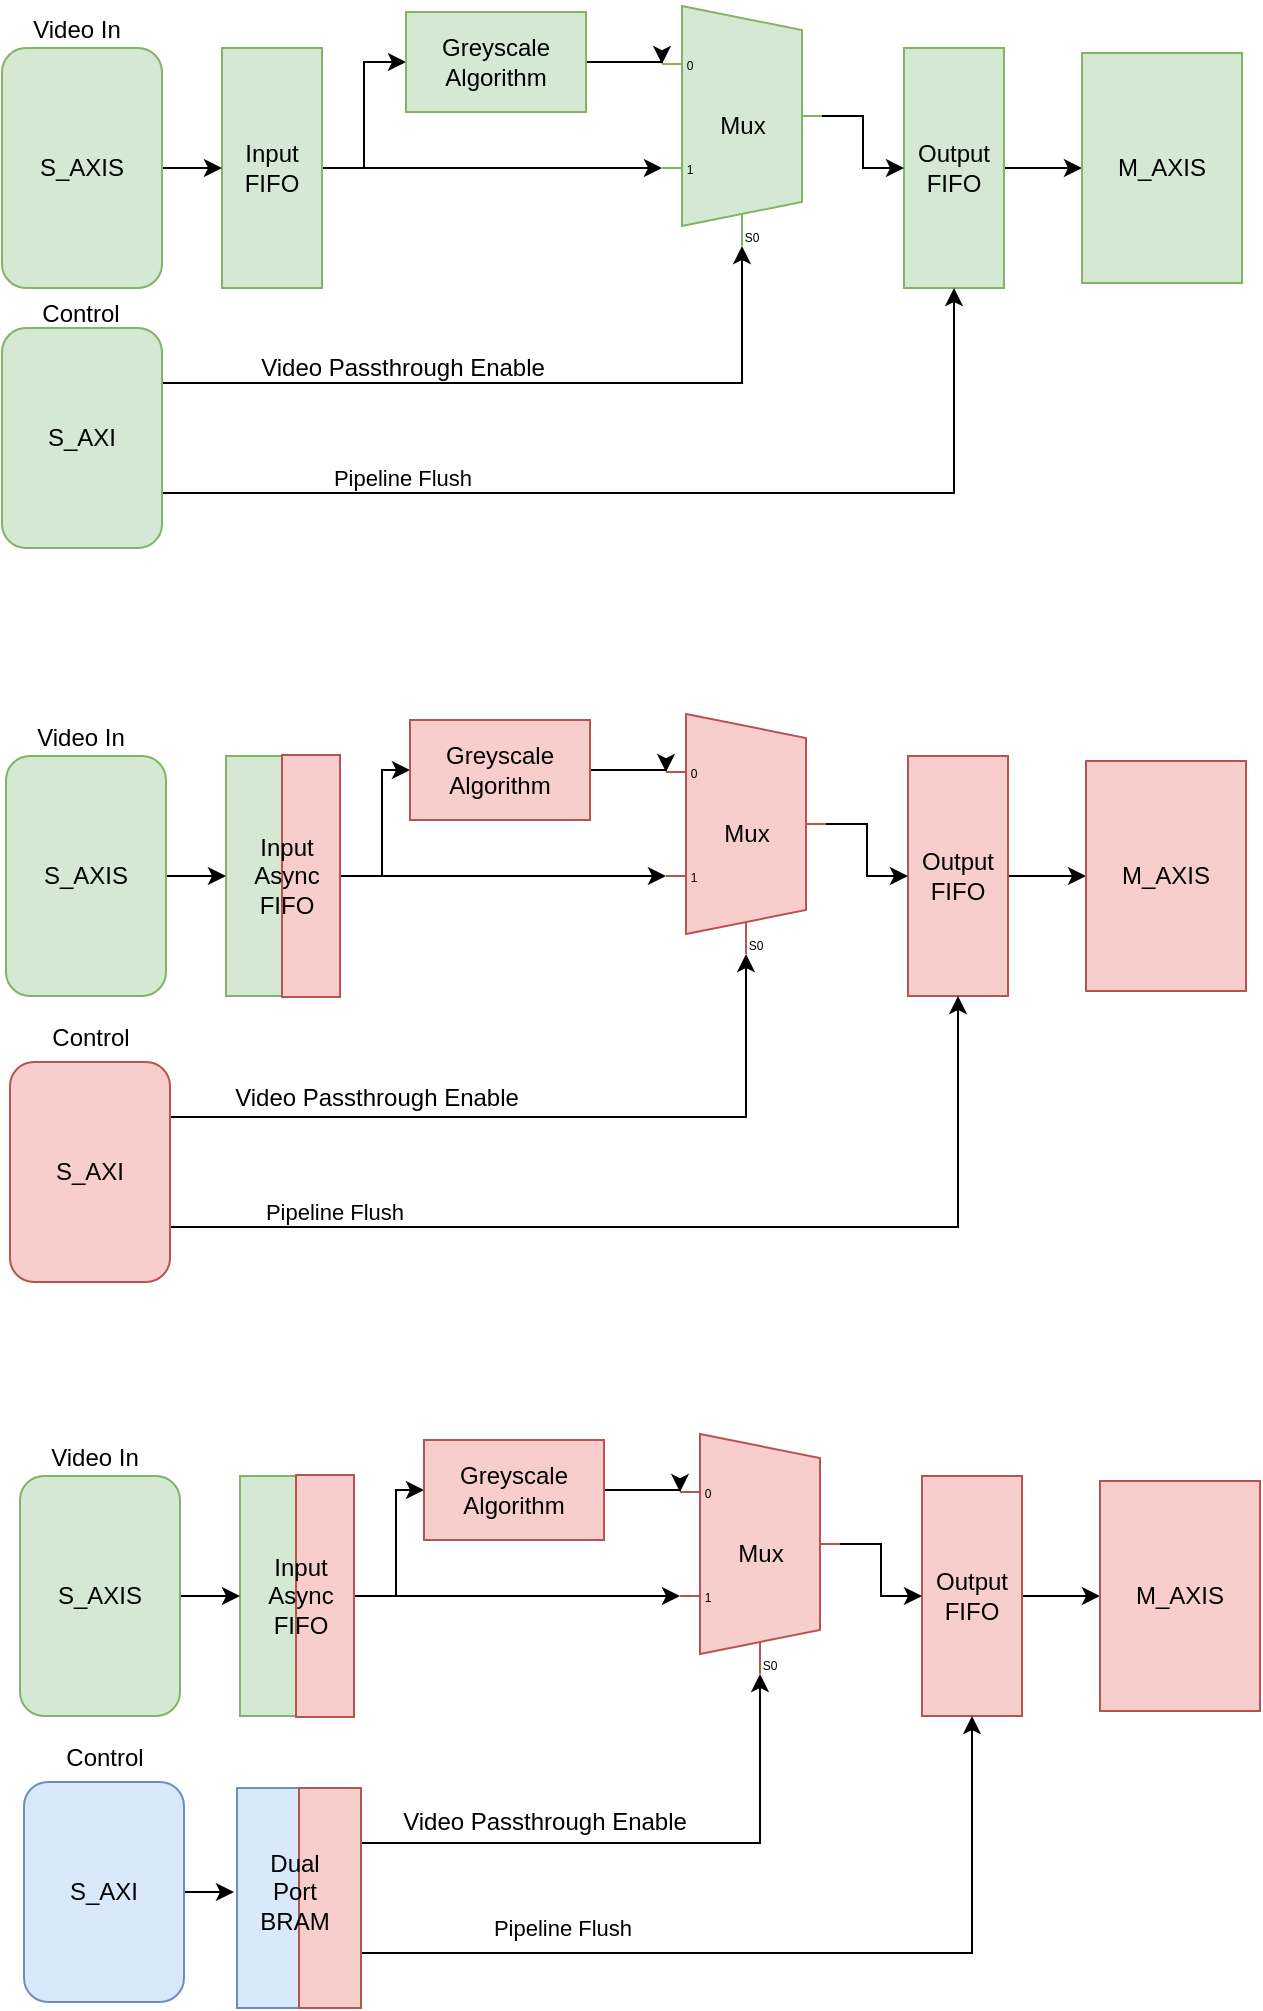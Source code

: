 <mxfile version="20.5.3" type="device"><diagram id="LRTU1MrscGngwz9bFhT7" name="Page-1"><mxGraphModel dx="1422" dy="771" grid="1" gridSize="10" guides="1" tooltips="1" connect="1" arrows="1" fold="1" page="1" pageScale="1" pageWidth="12000" pageHeight="12000" math="0" shadow="0"><root><mxCell id="0"/><mxCell id="1" parent="0"/><mxCell id="KKwn68iyr1ZlhQraoHKk-2" style="edgeStyle=orthogonalEdgeStyle;rounded=0;orthogonalLoop=1;jettySize=auto;html=1;exitX=1;exitY=0.5;exitDx=0;exitDy=0;entryX=0;entryY=0.65;entryDx=0;entryDy=3;entryPerimeter=0;" edge="1" parent="1" source="ok5oO7mIYJ8JzsnpuLAF-16" target="KKwn68iyr1ZlhQraoHKk-1"><mxGeometry relative="1" as="geometry"/></mxCell><mxCell id="KKwn68iyr1ZlhQraoHKk-3" style="edgeStyle=orthogonalEdgeStyle;rounded=0;orthogonalLoop=1;jettySize=auto;html=1;exitX=1;exitY=0.5;exitDx=0;exitDy=0;entryX=0;entryY=0.5;entryDx=0;entryDy=0;" edge="1" parent="1" source="ok5oO7mIYJ8JzsnpuLAF-16" target="ok5oO7mIYJ8JzsnpuLAF-20"><mxGeometry relative="1" as="geometry"/></mxCell><mxCell id="ok5oO7mIYJ8JzsnpuLAF-16" value="Input FIFO" style="rounded=0;whiteSpace=wrap;html=1;fillColor=#d5e8d4;strokeColor=#82b366;" parent="1" vertex="1"><mxGeometry x="390" y="330" width="50" height="120" as="geometry"/></mxCell><mxCell id="ok5oO7mIYJ8JzsnpuLAF-33" style="edgeStyle=orthogonalEdgeStyle;rounded=0;orthogonalLoop=1;jettySize=auto;html=1;exitX=1;exitY=0.5;exitDx=0;exitDy=0;entryX=0;entryY=0.5;entryDx=0;entryDy=0;" parent="1" source="ok5oO7mIYJ8JzsnpuLAF-17" target="ok5oO7mIYJ8JzsnpuLAF-16" edge="1"><mxGeometry relative="1" as="geometry"/></mxCell><mxCell id="ok5oO7mIYJ8JzsnpuLAF-17" value="S_AXIS" style="rounded=1;whiteSpace=wrap;html=1;fillColor=#d5e8d4;strokeColor=#82b366;" parent="1" vertex="1"><mxGeometry x="280" y="330" width="80" height="120" as="geometry"/></mxCell><mxCell id="KKwn68iyr1ZlhQraoHKk-7" value="" style="edgeStyle=orthogonalEdgeStyle;rounded=0;orthogonalLoop=1;jettySize=auto;html=1;" edge="1" parent="1" source="ok5oO7mIYJ8JzsnpuLAF-18" target="ok5oO7mIYJ8JzsnpuLAF-30"><mxGeometry relative="1" as="geometry"/></mxCell><mxCell id="ok5oO7mIYJ8JzsnpuLAF-18" value="Output FIFO" style="rounded=0;whiteSpace=wrap;html=1;fillColor=#d5e8d4;strokeColor=#82b366;" parent="1" vertex="1"><mxGeometry x="731" y="330" width="50" height="120" as="geometry"/></mxCell><mxCell id="KKwn68iyr1ZlhQraoHKk-14" style="edgeStyle=orthogonalEdgeStyle;rounded=0;orthogonalLoop=1;jettySize=auto;html=1;exitX=1;exitY=0.5;exitDx=0;exitDy=0;entryX=0;entryY=0.217;entryDx=0;entryDy=3;entryPerimeter=0;" edge="1" parent="1" source="ok5oO7mIYJ8JzsnpuLAF-20" target="KKwn68iyr1ZlhQraoHKk-1"><mxGeometry relative="1" as="geometry"/></mxCell><mxCell id="ok5oO7mIYJ8JzsnpuLAF-20" value="Greyscale&lt;br&gt;Algorithm" style="rounded=0;whiteSpace=wrap;html=1;fillColor=#d5e8d4;strokeColor=#82b366;" parent="1" vertex="1"><mxGeometry x="482" y="312" width="90" height="50" as="geometry"/></mxCell><mxCell id="KKwn68iyr1ZlhQraoHKk-10" style="edgeStyle=orthogonalEdgeStyle;rounded=0;orthogonalLoop=1;jettySize=auto;html=1;exitX=1;exitY=0.25;exitDx=0;exitDy=0;entryX=0.375;entryY=1;entryDx=10;entryDy=0;entryPerimeter=0;" edge="1" parent="1" source="ok5oO7mIYJ8JzsnpuLAF-25" target="KKwn68iyr1ZlhQraoHKk-1"><mxGeometry relative="1" as="geometry"/></mxCell><mxCell id="KKwn68iyr1ZlhQraoHKk-12" style="edgeStyle=orthogonalEdgeStyle;rounded=0;orthogonalLoop=1;jettySize=auto;html=1;exitX=1;exitY=0.75;exitDx=0;exitDy=0;entryX=0.5;entryY=1;entryDx=0;entryDy=0;" edge="1" parent="1" source="ok5oO7mIYJ8JzsnpuLAF-25" target="ok5oO7mIYJ8JzsnpuLAF-18"><mxGeometry relative="1" as="geometry"/></mxCell><mxCell id="KKwn68iyr1ZlhQraoHKk-13" value="Pipeline Flush" style="edgeLabel;html=1;align=center;verticalAlign=middle;resizable=0;points=[];" vertex="1" connectable="0" parent="KKwn68iyr1ZlhQraoHKk-12"><mxGeometry x="-0.75" y="6" relative="1" as="geometry"><mxPoint x="57" y="-2" as="offset"/></mxGeometry></mxCell><mxCell id="ok5oO7mIYJ8JzsnpuLAF-25" value="S_AXI" style="rounded=1;whiteSpace=wrap;html=1;fillColor=#d5e8d4;strokeColor=#82b366;" parent="1" vertex="1"><mxGeometry x="280" y="470" width="80" height="110" as="geometry"/></mxCell><mxCell id="ok5oO7mIYJ8JzsnpuLAF-30" value="M_AXIS" style="rounded=0;whiteSpace=wrap;html=1;fillColor=#d5e8d4;strokeColor=#82b366;" parent="1" vertex="1"><mxGeometry x="820" y="332.5" width="80" height="115" as="geometry"/></mxCell><mxCell id="KKwn68iyr1ZlhQraoHKk-6" style="edgeStyle=orthogonalEdgeStyle;rounded=0;orthogonalLoop=1;jettySize=auto;html=1;exitX=1;exitY=0.5;exitDx=0;exitDy=-5;exitPerimeter=0;entryX=0;entryY=0.5;entryDx=0;entryDy=0;" edge="1" parent="1" source="KKwn68iyr1ZlhQraoHKk-1" target="ok5oO7mIYJ8JzsnpuLAF-18"><mxGeometry relative="1" as="geometry"/></mxCell><mxCell id="KKwn68iyr1ZlhQraoHKk-1" value="Mux" style="shadow=0;dashed=0;align=center;html=1;strokeWidth=1;shape=mxgraph.electrical.abstract.mux2;fillColor=#d5e8d4;strokeColor=#82b366;" vertex="1" parent="1"><mxGeometry x="610" y="309" width="80" height="120" as="geometry"/></mxCell><mxCell id="KKwn68iyr1ZlhQraoHKk-8" value="Video In" style="text;html=1;align=center;verticalAlign=middle;resizable=0;points=[];autosize=1;strokeColor=none;fillColor=none;" vertex="1" parent="1"><mxGeometry x="282" y="306" width="70" height="30" as="geometry"/></mxCell><mxCell id="KKwn68iyr1ZlhQraoHKk-9" value="Control" style="text;html=1;align=center;verticalAlign=middle;resizable=0;points=[];autosize=1;strokeColor=none;fillColor=none;" vertex="1" parent="1"><mxGeometry x="289" y="448" width="60" height="30" as="geometry"/></mxCell><mxCell id="KKwn68iyr1ZlhQraoHKk-11" value="Video Passthrough Enable" style="text;html=1;align=center;verticalAlign=middle;resizable=0;points=[];autosize=1;strokeColor=none;fillColor=none;" vertex="1" parent="1"><mxGeometry x="395" y="475" width="170" height="30" as="geometry"/></mxCell><mxCell id="KKwn68iyr1ZlhQraoHKk-15" style="edgeStyle=orthogonalEdgeStyle;rounded=0;orthogonalLoop=1;jettySize=auto;html=1;exitX=1;exitY=0.5;exitDx=0;exitDy=0;entryX=0;entryY=0.65;entryDx=0;entryDy=3;entryPerimeter=0;" edge="1" parent="1" source="KKwn68iyr1ZlhQraoHKk-17" target="KKwn68iyr1ZlhQraoHKk-30"><mxGeometry relative="1" as="geometry"/></mxCell><mxCell id="KKwn68iyr1ZlhQraoHKk-16" style="edgeStyle=orthogonalEdgeStyle;rounded=0;orthogonalLoop=1;jettySize=auto;html=1;exitX=1;exitY=0.5;exitDx=0;exitDy=0;entryX=0;entryY=0.5;entryDx=0;entryDy=0;startArrow=none;" edge="1" parent="1" source="KKwn68iyr1ZlhQraoHKk-34" target="KKwn68iyr1ZlhQraoHKk-23"><mxGeometry relative="1" as="geometry"><Array as="points"><mxPoint x="470" y="691"/></Array></mxGeometry></mxCell><mxCell id="KKwn68iyr1ZlhQraoHKk-17" value="" style="rounded=0;whiteSpace=wrap;html=1;fillColor=#d5e8d4;strokeColor=#82b366;" vertex="1" parent="1"><mxGeometry x="392" y="684" width="28" height="120" as="geometry"/></mxCell><mxCell id="KKwn68iyr1ZlhQraoHKk-18" style="edgeStyle=orthogonalEdgeStyle;rounded=0;orthogonalLoop=1;jettySize=auto;html=1;exitX=1;exitY=0.5;exitDx=0;exitDy=0;entryX=0;entryY=0.5;entryDx=0;entryDy=0;" edge="1" parent="1" source="KKwn68iyr1ZlhQraoHKk-19" target="KKwn68iyr1ZlhQraoHKk-17"><mxGeometry relative="1" as="geometry"/></mxCell><mxCell id="KKwn68iyr1ZlhQraoHKk-19" value="S_AXIS" style="rounded=1;whiteSpace=wrap;html=1;fillColor=#d5e8d4;strokeColor=#82b366;" vertex="1" parent="1"><mxGeometry x="282" y="684" width="80" height="120" as="geometry"/></mxCell><mxCell id="KKwn68iyr1ZlhQraoHKk-20" value="" style="edgeStyle=orthogonalEdgeStyle;rounded=0;orthogonalLoop=1;jettySize=auto;html=1;" edge="1" parent="1" source="KKwn68iyr1ZlhQraoHKk-21" target="KKwn68iyr1ZlhQraoHKk-28"><mxGeometry relative="1" as="geometry"/></mxCell><mxCell id="KKwn68iyr1ZlhQraoHKk-21" value="Output FIFO" style="rounded=0;whiteSpace=wrap;html=1;fillColor=#f8cecc;strokeColor=#b85450;" vertex="1" parent="1"><mxGeometry x="733" y="684" width="50" height="120" as="geometry"/></mxCell><mxCell id="KKwn68iyr1ZlhQraoHKk-22" style="edgeStyle=orthogonalEdgeStyle;rounded=0;orthogonalLoop=1;jettySize=auto;html=1;exitX=1;exitY=0.5;exitDx=0;exitDy=0;entryX=0;entryY=0.217;entryDx=0;entryDy=3;entryPerimeter=0;" edge="1" parent="1" source="KKwn68iyr1ZlhQraoHKk-23" target="KKwn68iyr1ZlhQraoHKk-30"><mxGeometry relative="1" as="geometry"/></mxCell><mxCell id="KKwn68iyr1ZlhQraoHKk-23" value="Greyscale&lt;br&gt;Algorithm" style="rounded=0;whiteSpace=wrap;html=1;fillColor=#f8cecc;strokeColor=#b85450;" vertex="1" parent="1"><mxGeometry x="484" y="666" width="90" height="50" as="geometry"/></mxCell><mxCell id="KKwn68iyr1ZlhQraoHKk-24" style="edgeStyle=orthogonalEdgeStyle;rounded=0;orthogonalLoop=1;jettySize=auto;html=1;exitX=1;exitY=0.25;exitDx=0;exitDy=0;entryX=0.375;entryY=1;entryDx=10;entryDy=0;entryPerimeter=0;" edge="1" parent="1" source="KKwn68iyr1ZlhQraoHKk-27" target="KKwn68iyr1ZlhQraoHKk-30"><mxGeometry relative="1" as="geometry"/></mxCell><mxCell id="KKwn68iyr1ZlhQraoHKk-25" style="edgeStyle=orthogonalEdgeStyle;rounded=0;orthogonalLoop=1;jettySize=auto;html=1;exitX=1;exitY=0.75;exitDx=0;exitDy=0;entryX=0.5;entryY=1;entryDx=0;entryDy=0;" edge="1" parent="1" source="KKwn68iyr1ZlhQraoHKk-27" target="KKwn68iyr1ZlhQraoHKk-21"><mxGeometry relative="1" as="geometry"/></mxCell><mxCell id="KKwn68iyr1ZlhQraoHKk-26" value="Pipeline Flush" style="edgeLabel;html=1;align=center;verticalAlign=middle;resizable=0;points=[];" vertex="1" connectable="0" parent="KKwn68iyr1ZlhQraoHKk-25"><mxGeometry x="-0.75" y="6" relative="1" as="geometry"><mxPoint x="18" y="-2" as="offset"/></mxGeometry></mxCell><mxCell id="KKwn68iyr1ZlhQraoHKk-27" value="S_AXI" style="rounded=1;whiteSpace=wrap;html=1;fillColor=#f8cecc;strokeColor=#b85450;" vertex="1" parent="1"><mxGeometry x="284" y="837" width="80" height="110" as="geometry"/></mxCell><mxCell id="KKwn68iyr1ZlhQraoHKk-28" value="M_AXIS" style="rounded=0;whiteSpace=wrap;html=1;fillColor=#f8cecc;strokeColor=#b85450;" vertex="1" parent="1"><mxGeometry x="822" y="686.5" width="80" height="115" as="geometry"/></mxCell><mxCell id="KKwn68iyr1ZlhQraoHKk-29" style="edgeStyle=orthogonalEdgeStyle;rounded=0;orthogonalLoop=1;jettySize=auto;html=1;exitX=1;exitY=0.5;exitDx=0;exitDy=-5;exitPerimeter=0;entryX=0;entryY=0.5;entryDx=0;entryDy=0;" edge="1" parent="1" source="KKwn68iyr1ZlhQraoHKk-30" target="KKwn68iyr1ZlhQraoHKk-21"><mxGeometry relative="1" as="geometry"/></mxCell><mxCell id="KKwn68iyr1ZlhQraoHKk-30" value="Mux" style="shadow=0;dashed=0;align=center;html=1;strokeWidth=1;shape=mxgraph.electrical.abstract.mux2;fillColor=#f8cecc;strokeColor=#b85450;" vertex="1" parent="1"><mxGeometry x="612" y="663" width="80" height="120" as="geometry"/></mxCell><mxCell id="KKwn68iyr1ZlhQraoHKk-31" value="Video In" style="text;html=1;align=center;verticalAlign=middle;resizable=0;points=[];autosize=1;strokeColor=none;fillColor=none;" vertex="1" parent="1"><mxGeometry x="284" y="660" width="70" height="30" as="geometry"/></mxCell><mxCell id="KKwn68iyr1ZlhQraoHKk-32" value="Control" style="text;html=1;align=center;verticalAlign=middle;resizable=0;points=[];autosize=1;strokeColor=none;fillColor=none;" vertex="1" parent="1"><mxGeometry x="294" y="810" width="60" height="30" as="geometry"/></mxCell><mxCell id="KKwn68iyr1ZlhQraoHKk-33" value="Video Passthrough Enable" style="text;html=1;align=center;verticalAlign=middle;resizable=0;points=[];autosize=1;strokeColor=none;fillColor=none;" vertex="1" parent="1"><mxGeometry x="382" y="840" width="170" height="30" as="geometry"/></mxCell><mxCell id="KKwn68iyr1ZlhQraoHKk-34" value="" style="rounded=0;whiteSpace=wrap;html=1;fillColor=#f8cecc;strokeColor=#b85450;" vertex="1" parent="1"><mxGeometry x="420" y="683.5" width="29" height="121" as="geometry"/></mxCell><mxCell id="KKwn68iyr1ZlhQraoHKk-36" value="Input&lt;br&gt;Async&lt;br&gt;FIFO" style="text;html=1;align=center;verticalAlign=middle;resizable=0;points=[];autosize=1;strokeColor=none;fillColor=none;" vertex="1" parent="1"><mxGeometry x="392" y="714" width="60" height="60" as="geometry"/></mxCell><mxCell id="KKwn68iyr1ZlhQraoHKk-38" style="edgeStyle=orthogonalEdgeStyle;rounded=0;orthogonalLoop=1;jettySize=auto;html=1;exitX=1;exitY=0.5;exitDx=0;exitDy=0;entryX=0;entryY=0.65;entryDx=0;entryDy=3;entryPerimeter=0;" edge="1" parent="1" source="KKwn68iyr1ZlhQraoHKk-40" target="KKwn68iyr1ZlhQraoHKk-53"><mxGeometry relative="1" as="geometry"/></mxCell><mxCell id="KKwn68iyr1ZlhQraoHKk-39" style="edgeStyle=orthogonalEdgeStyle;rounded=0;orthogonalLoop=1;jettySize=auto;html=1;exitX=1;exitY=0.5;exitDx=0;exitDy=0;entryX=0;entryY=0.5;entryDx=0;entryDy=0;startArrow=none;" edge="1" parent="1" source="KKwn68iyr1ZlhQraoHKk-57" target="KKwn68iyr1ZlhQraoHKk-46"><mxGeometry relative="1" as="geometry"><Array as="points"><mxPoint x="477" y="1051"/></Array></mxGeometry></mxCell><mxCell id="KKwn68iyr1ZlhQraoHKk-40" value="" style="rounded=0;whiteSpace=wrap;html=1;fillColor=#d5e8d4;strokeColor=#82b366;" vertex="1" parent="1"><mxGeometry x="399" y="1044" width="28" height="120" as="geometry"/></mxCell><mxCell id="KKwn68iyr1ZlhQraoHKk-41" style="edgeStyle=orthogonalEdgeStyle;rounded=0;orthogonalLoop=1;jettySize=auto;html=1;exitX=1;exitY=0.5;exitDx=0;exitDy=0;entryX=0;entryY=0.5;entryDx=0;entryDy=0;" edge="1" parent="1" source="KKwn68iyr1ZlhQraoHKk-42" target="KKwn68iyr1ZlhQraoHKk-40"><mxGeometry relative="1" as="geometry"/></mxCell><mxCell id="KKwn68iyr1ZlhQraoHKk-42" value="S_AXIS" style="rounded=1;whiteSpace=wrap;html=1;fillColor=#d5e8d4;strokeColor=#82b366;" vertex="1" parent="1"><mxGeometry x="289" y="1044" width="80" height="120" as="geometry"/></mxCell><mxCell id="KKwn68iyr1ZlhQraoHKk-43" value="" style="edgeStyle=orthogonalEdgeStyle;rounded=0;orthogonalLoop=1;jettySize=auto;html=1;" edge="1" parent="1" source="KKwn68iyr1ZlhQraoHKk-44" target="KKwn68iyr1ZlhQraoHKk-51"><mxGeometry relative="1" as="geometry"/></mxCell><mxCell id="KKwn68iyr1ZlhQraoHKk-44" value="Output FIFO" style="rounded=0;whiteSpace=wrap;html=1;fillColor=#f8cecc;strokeColor=#b85450;" vertex="1" parent="1"><mxGeometry x="740" y="1044" width="50" height="120" as="geometry"/></mxCell><mxCell id="KKwn68iyr1ZlhQraoHKk-45" style="edgeStyle=orthogonalEdgeStyle;rounded=0;orthogonalLoop=1;jettySize=auto;html=1;exitX=1;exitY=0.5;exitDx=0;exitDy=0;entryX=0;entryY=0.217;entryDx=0;entryDy=3;entryPerimeter=0;" edge="1" parent="1" source="KKwn68iyr1ZlhQraoHKk-46" target="KKwn68iyr1ZlhQraoHKk-53"><mxGeometry relative="1" as="geometry"/></mxCell><mxCell id="KKwn68iyr1ZlhQraoHKk-46" value="Greyscale&lt;br&gt;Algorithm" style="rounded=0;whiteSpace=wrap;html=1;fillColor=#f8cecc;strokeColor=#b85450;" vertex="1" parent="1"><mxGeometry x="491" y="1026" width="90" height="50" as="geometry"/></mxCell><mxCell id="KKwn68iyr1ZlhQraoHKk-66" value="" style="edgeStyle=orthogonalEdgeStyle;rounded=0;orthogonalLoop=1;jettySize=auto;html=1;" edge="1" parent="1" source="KKwn68iyr1ZlhQraoHKk-50" target="KKwn68iyr1ZlhQraoHKk-62"><mxGeometry relative="1" as="geometry"/></mxCell><mxCell id="KKwn68iyr1ZlhQraoHKk-50" value="S_AXI" style="rounded=1;whiteSpace=wrap;html=1;fillColor=#dae8fc;strokeColor=#6c8ebf;" vertex="1" parent="1"><mxGeometry x="291" y="1197" width="80" height="110" as="geometry"/></mxCell><mxCell id="KKwn68iyr1ZlhQraoHKk-51" value="M_AXIS" style="rounded=0;whiteSpace=wrap;html=1;fillColor=#f8cecc;strokeColor=#b85450;" vertex="1" parent="1"><mxGeometry x="829" y="1046.5" width="80" height="115" as="geometry"/></mxCell><mxCell id="KKwn68iyr1ZlhQraoHKk-52" style="edgeStyle=orthogonalEdgeStyle;rounded=0;orthogonalLoop=1;jettySize=auto;html=1;exitX=1;exitY=0.5;exitDx=0;exitDy=-5;exitPerimeter=0;entryX=0;entryY=0.5;entryDx=0;entryDy=0;" edge="1" parent="1" source="KKwn68iyr1ZlhQraoHKk-53" target="KKwn68iyr1ZlhQraoHKk-44"><mxGeometry relative="1" as="geometry"/></mxCell><mxCell id="KKwn68iyr1ZlhQraoHKk-53" value="Mux" style="shadow=0;dashed=0;align=center;html=1;strokeWidth=1;shape=mxgraph.electrical.abstract.mux2;fillColor=#f8cecc;strokeColor=#b85450;" vertex="1" parent="1"><mxGeometry x="619" y="1023" width="80" height="120" as="geometry"/></mxCell><mxCell id="KKwn68iyr1ZlhQraoHKk-54" value="Video In" style="text;html=1;align=center;verticalAlign=middle;resizable=0;points=[];autosize=1;strokeColor=none;fillColor=none;" vertex="1" parent="1"><mxGeometry x="291" y="1020" width="70" height="30" as="geometry"/></mxCell><mxCell id="KKwn68iyr1ZlhQraoHKk-55" value="Control" style="text;html=1;align=center;verticalAlign=middle;resizable=0;points=[];autosize=1;strokeColor=none;fillColor=none;" vertex="1" parent="1"><mxGeometry x="301" y="1170" width="60" height="30" as="geometry"/></mxCell><mxCell id="KKwn68iyr1ZlhQraoHKk-56" value="Video Passthrough Enable" style="text;html=1;align=center;verticalAlign=middle;resizable=0;points=[];autosize=1;strokeColor=none;fillColor=none;" vertex="1" parent="1"><mxGeometry x="466" y="1202" width="170" height="30" as="geometry"/></mxCell><mxCell id="KKwn68iyr1ZlhQraoHKk-57" value="" style="rounded=0;whiteSpace=wrap;html=1;fillColor=#f8cecc;strokeColor=#b85450;" vertex="1" parent="1"><mxGeometry x="427" y="1043.5" width="29" height="121" as="geometry"/></mxCell><mxCell id="KKwn68iyr1ZlhQraoHKk-58" value="Input&lt;br&gt;Async&lt;br&gt;FIFO" style="text;html=1;align=center;verticalAlign=middle;resizable=0;points=[];autosize=1;strokeColor=none;fillColor=none;" vertex="1" parent="1"><mxGeometry x="399" y="1074" width="60" height="60" as="geometry"/></mxCell><mxCell id="KKwn68iyr1ZlhQraoHKk-60" value="" style="rounded=0;whiteSpace=wrap;html=1;fillColor=#dae8fc;strokeColor=#6c8ebf;" vertex="1" parent="1"><mxGeometry x="397.5" y="1200" width="31" height="110" as="geometry"/></mxCell><mxCell id="KKwn68iyr1ZlhQraoHKk-63" style="edgeStyle=orthogonalEdgeStyle;rounded=0;orthogonalLoop=1;jettySize=auto;html=1;exitX=1;exitY=0.75;exitDx=0;exitDy=0;entryX=0.5;entryY=1;entryDx=0;entryDy=0;" edge="1" parent="1" source="KKwn68iyr1ZlhQraoHKk-61" target="KKwn68iyr1ZlhQraoHKk-44"><mxGeometry relative="1" as="geometry"/></mxCell><mxCell id="KKwn68iyr1ZlhQraoHKk-64" style="edgeStyle=orthogonalEdgeStyle;rounded=0;orthogonalLoop=1;jettySize=auto;html=1;exitX=1;exitY=0.25;exitDx=0;exitDy=0;entryX=0.375;entryY=1;entryDx=10;entryDy=0;entryPerimeter=0;" edge="1" parent="1" source="KKwn68iyr1ZlhQraoHKk-61" target="KKwn68iyr1ZlhQraoHKk-53"><mxGeometry relative="1" as="geometry"/></mxCell><mxCell id="KKwn68iyr1ZlhQraoHKk-61" value="" style="rounded=0;whiteSpace=wrap;html=1;fillColor=#f8cecc;strokeColor=#b85450;" vertex="1" parent="1"><mxGeometry x="428.5" y="1200" width="31" height="110" as="geometry"/></mxCell><mxCell id="KKwn68iyr1ZlhQraoHKk-62" value="Dual&lt;br&gt;Port&lt;br&gt;BRAM" style="text;html=1;align=center;verticalAlign=middle;resizable=0;points=[];autosize=1;strokeColor=none;fillColor=none;" vertex="1" parent="1"><mxGeometry x="396" y="1222" width="60" height="60" as="geometry"/></mxCell><mxCell id="KKwn68iyr1ZlhQraoHKk-68" value="Pipeline Flush" style="edgeLabel;html=1;align=center;verticalAlign=middle;resizable=0;points=[];" vertex="1" connectable="0" parent="1"><mxGeometry x="560" y="1270" as="geometry"/></mxCell></root></mxGraphModel></diagram></mxfile>